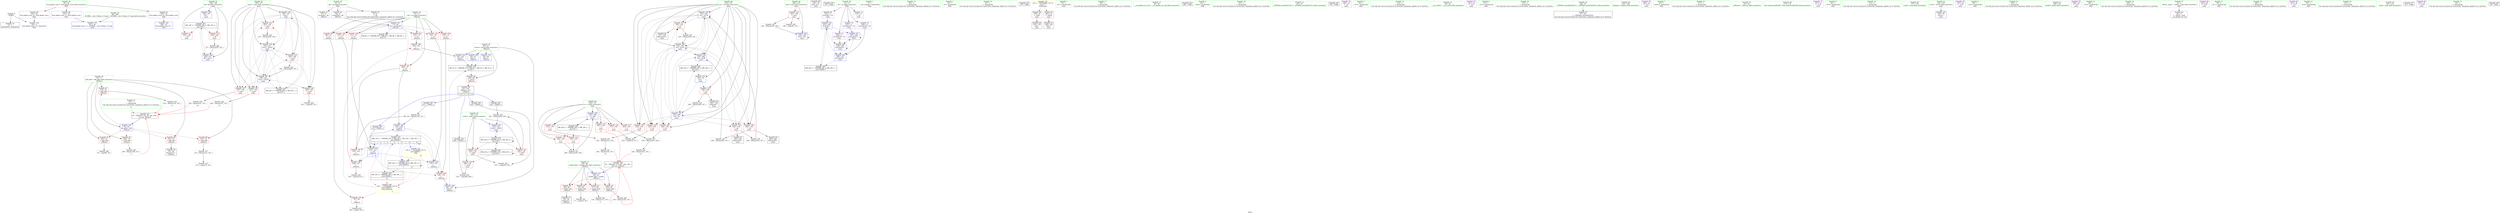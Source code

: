 digraph "SVFG" {
	label="SVFG";

	Node0x55f05954d3a0 [shape=record,color=grey,label="{NodeID: 0\nNullPtr}"];
	Node0x55f05954d3a0 -> Node0x55f059570e50[style=solid];
	Node0x55f05954d3a0 -> Node0x55f059576360[style=solid];
	Node0x55f05958b5d0 [shape=record,color=black,label="{NodeID: 263\nMR_18V_3 = PHI(MR_18V_4, MR_18V_2, )\npts\{149 \}\n}"];
	Node0x55f05958b5d0 -> Node0x55f059570560[style=dashed];
	Node0x55f05958b5d0 -> Node0x55f059570630[style=dashed];
	Node0x55f05958b5d0 -> Node0x55f059577a50[style=dashed];
	Node0x55f05956fa00 [shape=record,color=red,label="{NodeID: 97\n119\<--70\n\<--left.addr\n_Z4funcii\n}"];
	Node0x55f05956fa00 -> Node0x55f05957b7c0[style=solid];
	Node0x55f05956db80 [shape=record,color=green,label="{NodeID: 14\n78\<--1\n\<--dummyObj\nCan only get source location for instruction, argument, global var or function.|{<s0>11}}"];
	Node0x55f05956db80:s0 -> Node0x55f0595a0bc0[style=solid,color=red];
	Node0x55f059570560 [shape=record,color=red,label="{NodeID: 111\n187\<--148\n\<--kk\nmain\n}"];
	Node0x55f05956e740 [shape=record,color=green,label="{NodeID: 28\n8\<--10\ndp\<--dp_field_insensitive\nGlob }"];
	Node0x55f05956e740 -> Node0x55f059570f50[style=solid];
	Node0x55f05956e740 -> Node0x55f059571a40[style=solid];
	Node0x55f05956e740 -> Node0x55f059571b10[style=solid];
	Node0x55f059575a10 [shape=record,color=red,label="{NodeID: 125\n234\<--154\n\<--cnt\nmain\n}"];
	Node0x55f059575a10 -> Node0x55f05957b940[style=solid];
	Node0x55f05956f450 [shape=record,color=green,label="{NodeID: 42\n146\<--147\nkase\<--kase_field_insensitive\nmain\n}"];
	Node0x55f05956f450 -> Node0x55f059570490[style=solid];
	Node0x55f05956f450 -> Node0x55f059576e20[style=solid];
	Node0x55f05957c3c0 [shape=record,color=grey,label="{NodeID: 222\n182 = Binary(181, 183, )\n}"];
	Node0x55f05957c3c0 -> Node0x55f059576e20[style=solid];
	Node0x55f059576600 [shape=record,color=blue,label="{NodeID: 139\n66\<--84\nretval\<--\n_Z4funcii\n}"];
	Node0x55f059576600 -> Node0x55f0595874d0[style=dashed];
	Node0x55f059571150 [shape=record,color=black,label="{NodeID: 56\n143\<--78\nmain_ret\<--\nmain\n}"];
	Node0x55f05959ff20 [shape=record,color=black,label="{NodeID: 319\n274 = PHI()\n}"];
	Node0x55f05957d8c0 [shape=record,color=grey,label="{NodeID: 236\n129 = cmp(128, 87, )\n}"];
	Node0x55f059577160 [shape=record,color=blue,label="{NodeID: 153\n203\<--205\narrayidx\<--\nmain\n}"];
	Node0x55f059577160 -> Node0x55f0595774a0[style=dashed];
	Node0x55f059577160 -> Node0x55f059577710[style=dashed];
	Node0x55f059577160 -> Node0x55f059577980[style=dashed];
	Node0x55f059577160 -> Node0x55f05958d7d0[style=dashed];
	Node0x55f059571cb0 [shape=record,color=purple,label="{NodeID: 70\n247\<--11\narrayidx21\<--str\nmain\n}"];
	Node0x55f059571cb0 -> Node0x55f0595774a0[style=solid];
	Node0x55f0595874d0 [shape=record,color=black,label="{NodeID: 250\nMR_2V_4 = PHI(MR_2V_6, MR_2V_3, MR_2V_5, MR_2V_2, )\npts\{67 \}\n}"];
	Node0x55f0595874d0 -> Node0x55f059572be0[style=dashed];
	Node0x55f059572840 [shape=record,color=purple,label="{NodeID: 84\n301\<--34\nllvm.global_ctors_1\<--llvm.global_ctors\nGlob }"];
	Node0x55f059572840 -> Node0x55f059576260[style=solid];
	Node0x55f059562420 [shape=record,color=green,label="{NodeID: 1\n7\<--1\n__dso_handle\<--dummyObj\nGlob }"];
	Node0x55f05958bad0 [shape=record,color=black,label="{NodeID: 264\nMR_20V_2 = PHI(MR_20V_3, MR_20V_1, )\npts\{151 \}\n}"];
	Node0x55f05958bad0 -> Node0x55f059570700[style=dashed];
	Node0x55f05958bad0 -> Node0x55f0595707d0[style=dashed];
	Node0x55f05958bad0 -> Node0x55f059576ef0[style=dashed];
	Node0x55f05956fad0 [shape=record,color=red,label="{NodeID: 98\n96\<--72\n\<--ret\n_Z4funcii\n}"];
	Node0x55f05956fad0 -> Node0x55f059570080[style=solid];
	Node0x55f05956dc50 [shape=record,color=green,label="{NodeID: 15\n84\<--1\n\<--dummyObj\nCan only get source location for instruction, argument, global var or function.}"];
	Node0x55f059570630 [shape=record,color=red,label="{NodeID: 112\n276\<--148\n\<--kk\nmain\n}"];
	Node0x55f059570630 -> Node0x55f05957c9c0[style=solid];
	Node0x55f05956e840 [shape=record,color=green,label="{NodeID: 29\n11\<--13\nstr\<--str_field_insensitive\nGlob }"];
	Node0x55f05956e840 -> Node0x55f059571be0[style=solid];
	Node0x55f05956e840 -> Node0x55f059571cb0[style=solid];
	Node0x55f05956e840 -> Node0x55f059571d80[style=solid];
	Node0x55f05956e840 -> Node0x55f059571e50[style=solid];
	Node0x55f05956e840 -> Node0x55f059571f20[style=solid];
	Node0x55f059575ae0 [shape=record,color=red,label="{NodeID: 126\n243\<--154\n\<--cnt\nmain\n}"];
	Node0x55f059575ae0 -> Node0x55f059571700[style=solid];
	Node0x55f059575ae0 -> Node0x55f05957cfc0[style=solid];
	Node0x55f05956f520 [shape=record,color=green,label="{NodeID: 43\n148\<--149\nkk\<--kk_field_insensitive\nmain\n}"];
	Node0x55f05956f520 -> Node0x55f059570560[style=solid];
	Node0x55f05956f520 -> Node0x55f059570630[style=solid];
	Node0x55f05956f520 -> Node0x55f059576d50[style=solid];
	Node0x55f05956f520 -> Node0x55f059577a50[style=solid];
	Node0x55f05957c540 [shape=record,color=grey,label="{NodeID: 223\n225 = Binary(223, 224, )\n}"];
	Node0x55f05957c540 -> Node0x55f05957c840[style=solid];
	Node0x55f0595766d0 [shape=record,color=blue,label="{NodeID: 140\n66\<--87\nretval\<--\n_Z4funcii\n}"];
	Node0x55f0595766d0 -> Node0x55f0595874d0[style=dashed];
	Node0x55f059571220 [shape=record,color=black,label="{NodeID: 57\n90\<--89\nidxprom\<--\n_Z4funcii\n}"];
	Node0x55f05959fff0 [shape=record,color=black,label="{NodeID: 320\n121 = PHI(63, )\n}"];
	Node0x55f05959fff0 -> Node0x55f05957c240[style=solid];
	Node0x55f05957da40 [shape=record,color=grey,label="{NodeID: 237\n115 = cmp(114, 78, )\n}"];
	Node0x55f059577230 [shape=record,color=blue,label="{NodeID: 154\n156\<--107\ncarry\<--\nmain\n}"];
	Node0x55f059577230 -> Node0x55f059575d50[style=dashed];
	Node0x55f059577230 -> Node0x55f059575e20[style=dashed];
	Node0x55f059577230 -> Node0x55f059575ef0[style=dashed];
	Node0x55f059577230 -> Node0x55f059575fc0[style=dashed];
	Node0x55f059577230 -> Node0x55f059576090[style=dashed];
	Node0x55f059577230 -> Node0x55f059577570[style=dashed];
	Node0x55f059577230 -> Node0x55f0595777e0[style=dashed];
	Node0x55f059577230 -> Node0x55f05958cdd0[style=dashed];
	Node0x55f059571d80 [shape=record,color=purple,label="{NodeID: 71\n258\<--11\narrayidx25\<--str\nmain\n}"];
	Node0x55f059571d80 -> Node0x55f059577710[style=solid];
	Node0x55f0595879d0 [shape=record,color=black,label="{NodeID: 251\nMR_10V_2 = PHI(MR_10V_9, MR_10V_1, MR_10V_1, MR_10V_1, )\npts\{100000 \}\n|{<s0>3|<s1>4|<s2>4|<s3>11|<s4>11|<s5>13|<s6>14}}"];
	Node0x55f0595879d0:s0 -> Node0x55f059576940[style=dashed,color=blue];
	Node0x55f0595879d0:s1 -> Node0x55f059570220[style=dashed,color=blue];
	Node0x55f0595879d0:s2 -> Node0x55f059576a10[style=dashed,color=blue];
	Node0x55f0595879d0:s3 -> Node0x55f05958d2d0[style=dashed,color=blue];
	Node0x55f0595879d0:s4 -> Node0x55f05958ebd0[style=dashed,color=blue];
	Node0x55f0595879d0:s5 -> Node0x55f059592f00[style=dashed,color=blue];
	Node0x55f0595879d0:s6 -> Node0x55f05958ebd0[style=dashed,color=blue];
	Node0x55f059572940 [shape=record,color=purple,label="{NodeID: 85\n302\<--34\nllvm.global_ctors_2\<--llvm.global_ctors\nGlob }"];
	Node0x55f059572940 -> Node0x55f059576360[style=solid];
	Node0x55f05954d2b0 [shape=record,color=green,label="{NodeID: 2\n14\<--1\n.str\<--dummyObj\nGlob }"];
	Node0x55f05958bfd0 [shape=record,color=black,label="{NodeID: 265\nMR_22V_2 = PHI(MR_22V_3, MR_22V_1, )\npts\{153 \}\n}"];
	Node0x55f05958bfd0 -> Node0x55f059575530[style=dashed];
	Node0x55f05958bfd0 -> Node0x55f05958bfd0[style=dashed];
	Node0x55f05958bfd0 -> Node0x55f05958dcd0[style=dashed];
	Node0x55f05956fba0 [shape=record,color=red,label="{NodeID: 99\n101\<--72\n\<--ret\n_Z4funcii\n}"];
	Node0x55f05956fba0 -> Node0x55f059570150[style=solid];
	Node0x55f05956dd20 [shape=record,color=green,label="{NodeID: 16\n87\<--1\n\<--dummyObj\nCan only get source location for instruction, argument, global var or function.}"];
	Node0x55f059570700 [shape=record,color=red,label="{NodeID: 113\n194\<--150\n\<--n\nmain\n}"];
	Node0x55f059570700 -> Node0x55f05957d2c0[style=solid];
	Node0x55f05956e940 [shape=record,color=green,label="{NodeID: 30\n34\<--38\nllvm.global_ctors\<--llvm.global_ctors_field_insensitive\nGlob }"];
	Node0x55f05956e940 -> Node0x55f059572740[style=solid];
	Node0x55f05956e940 -> Node0x55f059572840[style=solid];
	Node0x55f05956e940 -> Node0x55f059572940[style=solid];
	Node0x55f059575bb0 [shape=record,color=red,label="{NodeID: 127\n254\<--154\n\<--cnt\nmain\n}"];
	Node0x55f059575bb0 -> Node0x55f0595717d0[style=solid];
	Node0x55f059575bb0 -> Node0x55f05957cb40[style=solid];
	Node0x55f05956f5f0 [shape=record,color=green,label="{NodeID: 44\n150\<--151\nn\<--n_field_insensitive\nmain\n}"];
	Node0x55f05956f5f0 -> Node0x55f059570700[style=solid];
	Node0x55f05956f5f0 -> Node0x55f0595707d0[style=solid];
	Node0x55f05956f5f0 -> Node0x55f0595708a0[style=solid];
	Node0x55f05956f5f0 -> Node0x55f0595752c0[style=solid];
	Node0x55f05956f5f0 -> Node0x55f059575390[style=solid];
	Node0x55f05956f5f0 -> Node0x55f059575460[style=solid];
	Node0x55f05956f5f0 -> Node0x55f059576ef0[style=solid];
	Node0x55f05957c6c0 [shape=record,color=grey,label="{NodeID: 224\n228 = Binary(227, 107, )\n|{<s0>13}}"];
	Node0x55f05957c6c0:s0 -> Node0x55f0595a0bc0[style=solid,color=red];
	Node0x55f0595767a0 [shape=record,color=blue,label="{NodeID: 141\n72\<--94\nret\<--arrayidx4\n_Z4funcii\n}"];
	Node0x55f0595767a0 -> Node0x55f05956fad0[style=dashed];
	Node0x55f0595767a0 -> Node0x55f05956fba0[style=dashed];
	Node0x55f0595767a0 -> Node0x55f05956fc70[style=dashed];
	Node0x55f0595767a0 -> Node0x55f05956fd40[style=dashed];
	Node0x55f0595767a0 -> Node0x55f05956fe10[style=dashed];
	Node0x55f0595767a0 -> Node0x55f05956fee0[style=dashed];
	Node0x55f0595767a0 -> Node0x55f05956ffb0[style=dashed];
	Node0x55f0595767a0 -> Node0x55f059586fd0[style=dashed];
	Node0x55f0595712f0 [shape=record,color=black,label="{NodeID: 58\n93\<--92\nidxprom3\<--\n_Z4funcii\n}"];
	Node0x55f0595a01c0 [shape=record,color=black,label="{NodeID: 321\n176 = PHI()\n}"];
	Node0x55f05957dbc0 [shape=record,color=grey,label="{NodeID: 238\n185 = cmp(181, 78, )\n}"];
	Node0x55f059577300 [shape=record,color=blue,label="{NodeID: 155\n152\<--241\norder\<--sub18\nmain\n}"];
	Node0x55f059577300 -> Node0x55f05958dcd0[style=dashed];
	Node0x55f059571e50 [shape=record,color=purple,label="{NodeID: 72\n269\<--11\narrayidx30\<--str\nmain\n}"];
	Node0x55f059571e50 -> Node0x55f059577980[style=solid];
	Node0x55f059572a40 [shape=record,color=red,label="{NodeID: 86\n159\<--18\n\<--stdin\nmain\n}"];
	Node0x55f059572a40 -> Node0x55f059571490[style=solid];
	Node0x55f05954d4f0 [shape=record,color=green,label="{NodeID: 3\n16\<--1\n.str.1\<--dummyObj\nGlob }"];
	Node0x55f05958cce0 [shape=record,color=black,label="{NodeID: 266\nMR_24V_2 = PHI(MR_24V_5, MR_24V_1, )\npts\{155 \}\n}"];
	Node0x55f05958cce0 -> Node0x55f059576fc0[style=dashed];
	Node0x55f05956fc70 [shape=record,color=red,label="{NodeID: 100\n111\<--72\n\<--ret\n_Z4funcii\n}"];
	Node0x55f05956fc70 -> Node0x55f059576940[style=solid];
	Node0x55f05956ddf0 [shape=record,color=green,label="{NodeID: 17\n99\<--1\n\<--dummyObj\nCan only get source location for instruction, argument, global var or function.}"];
	Node0x55f0595707d0 [shape=record,color=red,label="{NodeID: 114\n195\<--150\n\<--n\nmain\n}"];
	Node0x55f0595707d0 -> Node0x55f05957d2c0[style=solid];
	Node0x55f05956ea40 [shape=record,color=green,label="{NodeID: 31\n39\<--40\n__cxx_global_var_init\<--__cxx_global_var_init_field_insensitive\n}"];
	Node0x55f059575c80 [shape=record,color=red,label="{NodeID: 128\n265\<--154\n\<--cnt\nmain\n}"];
	Node0x55f059575c80 -> Node0x55f0595718a0[style=solid];
	Node0x55f059575c80 -> Node0x55f05957d740[style=solid];
	Node0x55f05956f6c0 [shape=record,color=green,label="{NodeID: 45\n152\<--153\norder\<--order_field_insensitive\nmain\n}"];
	Node0x55f05956f6c0 -> Node0x55f059575530[style=solid];
	Node0x55f05956f6c0 -> Node0x55f059575600[style=solid];
	Node0x55f05956f6c0 -> Node0x55f0595756d0[style=solid];
	Node0x55f05956f6c0 -> Node0x55f059577300[style=solid];
	Node0x55f05957c840 [shape=record,color=grey,label="{NodeID: 225\n226 = Binary(225, 107, )\n|{<s0>13}}"];
	Node0x55f05957c840:s0 -> Node0x55f0595a0740[style=solid,color=red];
	Node0x55f059576870 [shape=record,color=blue,label="{NodeID: 142\n66\<--102\nretval\<--\n_Z4funcii\n}"];
	Node0x55f059576870 -> Node0x55f0595874d0[style=dashed];
	Node0x55f0595713c0 [shape=record,color=black,label="{NodeID: 59\n63\<--139\n_Z4funcii_ret\<--\n_Z4funcii\n|{<s0>3|<s1>4|<s2>11|<s3>13|<s4>14}}"];
	Node0x55f0595713c0:s0 -> Node0x55f05959f8b0[style=solid,color=blue];
	Node0x55f0595713c0:s1 -> Node0x55f05959fff0[style=solid,color=blue];
	Node0x55f0595713c0:s2 -> Node0x55f05959fc80[style=solid,color=blue];
	Node0x55f0595713c0:s3 -> Node0x55f0595a0430[style=solid,color=blue];
	Node0x55f0595713c0:s4 -> Node0x55f0595a0600[style=solid,color=blue];
	Node0x55f0595a0290 [shape=record,color=black,label="{NodeID: 322\n189 = PHI()\n}"];
	Node0x55f05957dd40 [shape=record,color=grey,label="{NodeID: 239\n210 = cmp(208, 209, )\n}"];
	Node0x55f0595773d0 [shape=record,color=blue,label="{NodeID: 156\n154\<--244\ncnt\<--inc19\nmain\n}"];
	Node0x55f0595773d0 -> Node0x55f059575870[style=dashed];
	Node0x55f0595773d0 -> Node0x55f059575940[style=dashed];
	Node0x55f0595773d0 -> Node0x55f059575a10[style=dashed];
	Node0x55f0595773d0 -> Node0x55f059575ae0[style=dashed];
	Node0x55f0595773d0 -> Node0x55f059575bb0[style=dashed];
	Node0x55f0595773d0 -> Node0x55f059575c80[style=dashed];
	Node0x55f0595773d0 -> Node0x55f0595773d0[style=dashed];
	Node0x55f0595773d0 -> Node0x55f059577640[style=dashed];
	Node0x55f0595773d0 -> Node0x55f0595778b0[style=dashed];
	Node0x55f059571f20 [shape=record,color=purple,label="{NodeID: 73\n273\<--11\n\<--str\nmain\n}"];
	Node0x55f059572b10 [shape=record,color=red,label="{NodeID: 87\n165\<--23\n\<--stdout\nmain\n}"];
	Node0x55f059572b10 -> Node0x55f059571560[style=solid];
	Node0x55f0595634e0 [shape=record,color=green,label="{NodeID: 4\n18\<--1\nstdin\<--dummyObj\nGlob }"];
	Node0x55f05958cdd0 [shape=record,color=black,label="{NodeID: 267\nMR_26V_2 = PHI(MR_26V_4, MR_26V_1, )\npts\{157 \}\n}"];
	Node0x55f05958cdd0 -> Node0x55f059577230[style=dashed];
	Node0x55f05956fd40 [shape=record,color=red,label="{NodeID: 101\n122\<--72\n\<--ret\n_Z4funcii\n}"];
	Node0x55f05956fd40 -> Node0x55f059570220[style=solid];
	Node0x55f05956fd40 -> Node0x55f059576a10[style=solid];
	Node0x55f05956dec0 [shape=record,color=green,label="{NodeID: 18\n107\<--1\n\<--dummyObj\nCan only get source location for instruction, argument, global var or function.}"];
	Node0x55f0595708a0 [shape=record,color=red,label="{NodeID: 115\n207\<--150\n\<--n\nmain\n|{<s0>11}}"];
	Node0x55f0595708a0:s0 -> Node0x55f0595a0740[style=solid,color=red];
	Node0x55f05956eb40 [shape=record,color=green,label="{NodeID: 32\n43\<--44\n_ZNSt8ios_base4InitC1Ev\<--_ZNSt8ios_base4InitC1Ev_field_insensitive\n}"];
	Node0x55f059575d50 [shape=record,color=red,label="{NodeID: 129\n220\<--156\n\<--carry\nmain\n}"];
	Node0x55f059575d50 -> Node0x55f05957e1c0[style=solid];
	Node0x55f05956f790 [shape=record,color=green,label="{NodeID: 46\n154\<--155\ncnt\<--cnt_field_insensitive\nmain\n}"];
	Node0x55f05956f790 -> Node0x55f0595757a0[style=solid];
	Node0x55f05956f790 -> Node0x55f059575870[style=solid];
	Node0x55f05956f790 -> Node0x55f059575940[style=solid];
	Node0x55f05956f790 -> Node0x55f059575a10[style=solid];
	Node0x55f05956f790 -> Node0x55f059575ae0[style=solid];
	Node0x55f05956f790 -> Node0x55f059575bb0[style=solid];
	Node0x55f05956f790 -> Node0x55f059575c80[style=solid];
	Node0x55f05956f790 -> Node0x55f059576fc0[style=solid];
	Node0x55f05956f790 -> Node0x55f059577090[style=solid];
	Node0x55f05956f790 -> Node0x55f0595773d0[style=solid];
	Node0x55f05956f790 -> Node0x55f059577640[style=solid];
	Node0x55f05956f790 -> Node0x55f0595778b0[style=solid];
	Node0x55f05957c9c0 [shape=record,color=grey,label="{NodeID: 226\n277 = Binary(276, 107, )\n}"];
	Node0x55f05957c9c0 -> Node0x55f059577a50[style=solid];
	Node0x55f059576940 [shape=record,color=blue,label="{NodeID: 143\n111\<--110\n\<--call\n_Z4funcii\n|{|<s4>4}}"];
	Node0x55f059576940 -> Node0x55f0595702f0[style=dashed];
	Node0x55f059576940 -> Node0x55f0595703c0[style=dashed];
	Node0x55f059576940 -> Node0x55f059576ae0[style=dashed];
	Node0x55f059576940 -> Node0x55f0595879d0[style=dashed];
	Node0x55f059576940:s4 -> Node0x55f059590c80[style=dashed,color=red];
	Node0x55f059571490 [shape=record,color=black,label="{NodeID: 60\n162\<--159\ncall\<--\nmain\n}"];
	Node0x55f0595a0360 [shape=record,color=black,label="{NodeID: 323\n193 = PHI()\n}"];
	Node0x55f05957dec0 [shape=record,color=grey,label="{NodeID: 240\n81 = cmp(80, 78, )\n}"];
	Node0x55f0595774a0 [shape=record,color=blue,label="{NodeID: 157\n247\<--249\narrayidx21\<--\nmain\n}"];
	Node0x55f0595774a0 -> Node0x55f0595774a0[style=dashed];
	Node0x55f0595774a0 -> Node0x55f059577710[style=dashed];
	Node0x55f0595774a0 -> Node0x55f059577980[style=dashed];
	Node0x55f059571ff0 [shape=record,color=purple,label="{NodeID: 74\n160\<--14\n\<--.str\nmain\n}"];
	Node0x55f059572be0 [shape=record,color=red,label="{NodeID: 88\n139\<--66\n\<--retval\n_Z4funcii\n}"];
	Node0x55f059572be0 -> Node0x55f0595713c0[style=solid];
	Node0x55f059562330 [shape=record,color=green,label="{NodeID: 5\n19\<--1\n.str.2\<--dummyObj\nGlob }"];
	Node0x55f05958d2d0 [shape=record,color=black,label="{NodeID: 268\nMR_10V_2 = PHI(MR_10V_4, MR_10V_1, )\npts\{100000 \}\n|{<s0>11}}"];
	Node0x55f05958d2d0:s0 -> Node0x55f059590c80[style=dashed,color=red];
	Node0x55f05956fe10 [shape=record,color=red,label="{NodeID: 102\n127\<--72\n\<--ret\n_Z4funcii\n}"];
	Node0x55f05956fe10 -> Node0x55f0595702f0[style=solid];
	Node0x55f05956df90 [shape=record,color=green,label="{NodeID: 19\n133\<--1\n\<--dummyObj\nCan only get source location for instruction, argument, global var or function.}"];
	Node0x55f0595752c0 [shape=record,color=red,label="{NodeID: 116\n217\<--150\n\<--n\nmain\n}"];
	Node0x55f0595752c0 -> Node0x55f05957e640[style=solid];
	Node0x55f05956ec40 [shape=record,color=green,label="{NodeID: 33\n49\<--50\n__cxa_atexit\<--__cxa_atexit_field_insensitive\n}"];
	Node0x55f059575e20 [shape=record,color=red,label="{NodeID: 130\n227\<--156\n\<--carry\nmain\n}"];
	Node0x55f059575e20 -> Node0x55f05957c6c0[style=solid];
	Node0x55f05956f860 [shape=record,color=green,label="{NodeID: 47\n156\<--157\ncarry\<--carry_field_insensitive\nmain\n}"];
	Node0x55f05956f860 -> Node0x55f059575d50[style=solid];
	Node0x55f05956f860 -> Node0x55f059575e20[style=solid];
	Node0x55f05956f860 -> Node0x55f059575ef0[style=solid];
	Node0x55f05956f860 -> Node0x55f059575fc0[style=solid];
	Node0x55f05956f860 -> Node0x55f059576090[style=solid];
	Node0x55f05956f860 -> Node0x55f059577230[style=solid];
	Node0x55f05956f860 -> Node0x55f059577570[style=solid];
	Node0x55f05956f860 -> Node0x55f0595777e0[style=solid];
	Node0x55f05957cb40 [shape=record,color=grey,label="{NodeID: 227\n255 = Binary(254, 107, )\n}"];
	Node0x55f05957cb40 -> Node0x55f059577640[style=solid];
	Node0x55f059576a10 [shape=record,color=blue,label="{NodeID: 144\n122\<--124\n\<--add14\n_Z4funcii\n}"];
	Node0x55f059576a10 -> Node0x55f0595702f0[style=dashed];
	Node0x55f059576a10 -> Node0x55f0595703c0[style=dashed];
	Node0x55f059576a10 -> Node0x55f059576ae0[style=dashed];
	Node0x55f059576a10 -> Node0x55f0595879d0[style=dashed];
	Node0x55f059571560 [shape=record,color=black,label="{NodeID: 61\n168\<--165\ncall1\<--\nmain\n}"];
	Node0x55f0595a0430 [shape=record,color=black,label="{NodeID: 324\n229 = PHI(63, )\n}"];
	Node0x55f0595a0430 -> Node0x55f05957e4c0[style=solid];
	Node0x55f05957e040 [shape=record,color=grey,label="{NodeID: 241\n77 = cmp(76, 78, )\n}"];
	Node0x55f059577570 [shape=record,color=blue,label="{NodeID: 158\n156\<--251\ncarry\<--dec22\nmain\n}"];
	Node0x55f059577570 -> Node0x55f059575d50[style=dashed];
	Node0x55f059577570 -> Node0x55f059575e20[style=dashed];
	Node0x55f059577570 -> Node0x55f059575ef0[style=dashed];
	Node0x55f059577570 -> Node0x55f059575fc0[style=dashed];
	Node0x55f059577570 -> Node0x55f059576090[style=dashed];
	Node0x55f059577570 -> Node0x55f059577570[style=dashed];
	Node0x55f059577570 -> Node0x55f0595777e0[style=dashed];
	Node0x55f059577570 -> Node0x55f05958cdd0[style=dashed];
	Node0x55f0595720c0 [shape=record,color=purple,label="{NodeID: 75\n161\<--16\n\<--.str.1\nmain\n}"];
	Node0x55f059572cb0 [shape=record,color=red,label="{NodeID: 89\n76\<--68\n\<--totake.addr\n_Z4funcii\n}"];
	Node0x55f059572cb0 -> Node0x55f05957e040[style=solid];
	Node0x55f059550e10 [shape=record,color=green,label="{NodeID: 6\n21\<--1\n.str.3\<--dummyObj\nGlob }"];
	Node0x55f05958d7d0 [shape=record,color=black,label="{NodeID: 269\nMR_29V_2 = PHI(MR_29V_4, MR_29V_1, )\npts\{130000 \}\n}"];
	Node0x55f05958d7d0 -> Node0x55f059577160[style=dashed];
	Node0x55f05956fee0 [shape=record,color=red,label="{NodeID: 103\n131\<--72\n\<--ret\n_Z4funcii\n}"];
	Node0x55f05956fee0 -> Node0x55f059576ae0[style=solid];
	Node0x55f05956e060 [shape=record,color=green,label="{NodeID: 20\n170\<--1\n\<--dummyObj\nCan only get source location for instruction, argument, global var or function.}"];
	Node0x55f059575390 [shape=record,color=red,label="{NodeID: 117\n223\<--150\n\<--n\nmain\n}"];
	Node0x55f059575390 -> Node0x55f05957c540[style=solid];
	Node0x55f05956ed40 [shape=record,color=green,label="{NodeID: 34\n48\<--54\n_ZNSt8ios_base4InitD1Ev\<--_ZNSt8ios_base4InitD1Ev_field_insensitive\n}"];
	Node0x55f05956ed40 -> Node0x55f059571050[style=solid];
	Node0x55f05957b7c0 [shape=record,color=grey,label="{NodeID: 214\n120 = Binary(119, 107, )\n|{<s0>4}}"];
	Node0x55f05957b7c0:s0 -> Node0x55f0595a0bc0[style=solid,color=red];
	Node0x55f059575ef0 [shape=record,color=red,label="{NodeID: 131\n237\<--156\n\<--carry\nmain\n}"];
	Node0x55f059575ef0 -> Node0x55f05957bf40[style=solid];
	Node0x55f059570950 [shape=record,color=green,label="{NodeID: 48\n163\<--164\nfreopen\<--freopen_field_insensitive\n}"];
	Node0x55f05957ccc0 [shape=record,color=grey,label="{NodeID: 228\n106 = Binary(105, 107, )\n|{<s0>3}}"];
	Node0x55f05957ccc0:s0 -> Node0x55f0595a0740[style=solid,color=red];
	Node0x55f059576ae0 [shape=record,color=blue,label="{NodeID: 145\n131\<--133\n\<--\n_Z4funcii\n}"];
	Node0x55f059576ae0 -> Node0x55f0595703c0[style=dashed];
	Node0x55f059576ae0 -> Node0x55f0595879d0[style=dashed];
	Node0x55f059571630 [shape=record,color=black,label="{NodeID: 62\n202\<--199\nidxprom\<--\nmain\n}"];
	Node0x55f0595a0600 [shape=record,color=black,label="{NodeID: 325\n239 = PHI(63, )\n}"];
	Node0x55f0595a0600 -> Node0x55f05957bdc0[style=solid];
	Node0x55f05957e1c0 [shape=record,color=grey,label="{NodeID: 242\n221 = cmp(220, 78, )\n}"];
	Node0x55f059577640 [shape=record,color=blue,label="{NodeID: 159\n154\<--255\ncnt\<--inc23\nmain\n}"];
	Node0x55f059577640 -> Node0x55f059575870[style=dashed];
	Node0x55f059577640 -> Node0x55f059575940[style=dashed];
	Node0x55f059577640 -> Node0x55f059575a10[style=dashed];
	Node0x55f059577640 -> Node0x55f059575ae0[style=dashed];
	Node0x55f059577640 -> Node0x55f059575bb0[style=dashed];
	Node0x55f059577640 -> Node0x55f059575c80[style=dashed];
	Node0x55f059577640 -> Node0x55f0595773d0[style=dashed];
	Node0x55f059577640 -> Node0x55f059577640[style=dashed];
	Node0x55f059577640 -> Node0x55f0595778b0[style=dashed];
	Node0x55f059572190 [shape=record,color=purple,label="{NodeID: 76\n166\<--19\n\<--.str.2\nmain\n}"];
	Node0x55f059572d80 [shape=record,color=red,label="{NodeID: 90\n89\<--68\n\<--totake.addr\n_Z4funcii\n}"];
	Node0x55f059572d80 -> Node0x55f059571220[style=solid];
	Node0x55f05954d890 [shape=record,color=green,label="{NodeID: 7\n23\<--1\nstdout\<--dummyObj\nGlob }"];
	Node0x55f05958dcd0 [shape=record,color=black,label="{NodeID: 270\nMR_22V_4 = PHI(MR_22V_6, MR_22V_2, )\npts\{153 \}\n}"];
	Node0x55f05958dcd0 -> Node0x55f059575600[style=dashed];
	Node0x55f05958dcd0 -> Node0x55f0595756d0[style=dashed];
	Node0x55f05958dcd0 -> Node0x55f059577300[style=dashed];
	Node0x55f05958dcd0 -> Node0x55f05958bfd0[style=dashed];
	Node0x55f05958dcd0 -> Node0x55f05958dcd0[style=dashed];
	Node0x55f05956ffb0 [shape=record,color=red,label="{NodeID: 104\n135\<--72\n\<--ret\n_Z4funcii\n}"];
	Node0x55f05956ffb0 -> Node0x55f0595703c0[style=solid];
	Node0x55f05956e130 [shape=record,color=green,label="{NodeID: 21\n171\<--1\n\<--dummyObj\nCan only get source location for instruction, argument, global var or function.}"];
	Node0x55f059575460 [shape=record,color=red,label="{NodeID: 118\n233\<--150\n\<--n\nmain\n}"];
	Node0x55f059575460 -> Node0x55f05957b940[style=solid];
	Node0x55f05956ee40 [shape=record,color=green,label="{NodeID: 35\n61\<--62\n_Z4funcii\<--_Z4funcii_field_insensitive\n}"];
	Node0x55f05957b940 [shape=record,color=grey,label="{NodeID: 215\n235 = Binary(233, 234, )\n}"];
	Node0x55f05957b940 -> Node0x55f05957d140[style=solid];
	Node0x55f059575fc0 [shape=record,color=red,label="{NodeID: 132\n250\<--156\n\<--carry\nmain\n}"];
	Node0x55f059575fc0 -> Node0x55f05957d5c0[style=solid];
	Node0x55f059570a50 [shape=record,color=green,label="{NodeID: 49\n173\<--174\nllvm.memset.p0i8.i64\<--llvm.memset.p0i8.i64_field_insensitive\n}"];
	Node0x55f05957ce40 [shape=record,color=grey,label="{NodeID: 229\n109 = Binary(108, 107, )\n|{<s0>3}}"];
	Node0x55f05957ce40:s0 -> Node0x55f0595a0bc0[style=solid,color=red];
	Node0x55f059576bb0 [shape=record,color=blue,label="{NodeID: 146\n66\<--136\nretval\<--\n_Z4funcii\n}"];
	Node0x55f059576bb0 -> Node0x55f0595874d0[style=dashed];
	Node0x55f059571700 [shape=record,color=black,label="{NodeID: 63\n246\<--243\nidxprom20\<--\nmain\n}"];
	Node0x55f0595a0740 [shape=record,color=black,label="{NodeID: 326\n64 = PHI(106, 118, 207, 226, 236, )\n0th arg _Z4funcii }"];
	Node0x55f0595a0740 -> Node0x55f059576460[style=solid];
	Node0x55f05957e340 [shape=record,color=grey,label="{NodeID: 243\n98 = cmp(97, 99, )\n}"];
	Node0x55f059577710 [shape=record,color=blue,label="{NodeID: 160\n258\<--205\narrayidx25\<--\nmain\n}"];
	Node0x55f059577710 -> Node0x55f0595774a0[style=dashed];
	Node0x55f059577710 -> Node0x55f059577710[style=dashed];
	Node0x55f059577710 -> Node0x55f059577980[style=dashed];
	Node0x55f059572260 [shape=record,color=purple,label="{NodeID: 77\n167\<--21\n\<--.str.3\nmain\n}"];
	Node0x55f059572e50 [shape=record,color=red,label="{NodeID: 91\n105\<--68\n\<--totake.addr\n_Z4funcii\n}"];
	Node0x55f059572e50 -> Node0x55f05957ccc0[style=solid];
	Node0x55f05954d920 [shape=record,color=green,label="{NodeID: 8\n24\<--1\n.str.4\<--dummyObj\nGlob }"];
	Node0x55f059570080 [shape=record,color=red,label="{NodeID: 105\n97\<--96\n\<--\n_Z4funcii\n}"];
	Node0x55f059570080 -> Node0x55f05957e340[style=solid];
	Node0x55f05956e200 [shape=record,color=green,label="{NodeID: 22\n172\<--1\n\<--dummyObj\nCan only get source location for instruction, argument, global var or function.}"];
	Node0x55f059575530 [shape=record,color=red,label="{NodeID: 119\n209\<--152\n\<--order\nmain\n}"];
	Node0x55f059575530 -> Node0x55f05957dd40[style=solid];
	Node0x55f05956ef40 [shape=record,color=green,label="{NodeID: 36\n66\<--67\nretval\<--retval_field_insensitive\n_Z4funcii\n}"];
	Node0x55f05956ef40 -> Node0x55f059572be0[style=solid];
	Node0x55f05956ef40 -> Node0x55f059576600[style=solid];
	Node0x55f05956ef40 -> Node0x55f0595766d0[style=solid];
	Node0x55f05956ef40 -> Node0x55f059576870[style=solid];
	Node0x55f05956ef40 -> Node0x55f059576bb0[style=solid];
	Node0x55f05957bac0 [shape=record,color=grey,label="{NodeID: 216\n200 = Binary(199, 107, )\n}"];
	Node0x55f05957bac0 -> Node0x55f059577090[style=solid];
	Node0x55f059576090 [shape=record,color=red,label="{NodeID: 133\n260\<--156\n\<--carry\nmain\n}"];
	Node0x55f059576090 -> Node0x55f05957d440[style=solid];
	Node0x55f059570b50 [shape=record,color=green,label="{NodeID: 50\n177\<--178\nscanf\<--scanf_field_insensitive\n}"];
	Node0x55f059592f00 [shape=record,color=yellow,style=double,label="{NodeID: 313\n10V_6 = CSCHI(MR_10V_5)\npts\{100000 \}\nCS[]|{|<s1>14}}"];
	Node0x55f059592f00 -> Node0x55f05958ebd0[style=dashed];
	Node0x55f059592f00:s1 -> Node0x55f059590c80[style=dashed,color=red];
	Node0x55f05957cfc0 [shape=record,color=grey,label="{NodeID: 230\n244 = Binary(243, 107, )\n}"];
	Node0x55f05957cfc0 -> Node0x55f0595773d0[style=solid];
	Node0x55f059576c80 [shape=record,color=blue,label="{NodeID: 147\n144\<--78\nretval\<--\nmain\n}"];
	Node0x55f0595717d0 [shape=record,color=black,label="{NodeID: 64\n257\<--254\nidxprom24\<--\nmain\n}"];
	Node0x55f0595a0bc0 [shape=record,color=black,label="{NodeID: 327\n65 = PHI(109, 120, 78, 228, 238, )\n1st arg _Z4funcii }"];
	Node0x55f0595a0bc0 -> Node0x55f059576530[style=solid];
	Node0x55f05957e4c0 [shape=record,color=grey,label="{NodeID: 244\n231 = cmp(229, 230, )\n}"];
	Node0x55f0595777e0 [shape=record,color=blue,label="{NodeID: 161\n156\<--261\ncarry\<--inc26\nmain\n}"];
	Node0x55f0595777e0 -> Node0x55f059575d50[style=dashed];
	Node0x55f0595777e0 -> Node0x55f059575e20[style=dashed];
	Node0x55f0595777e0 -> Node0x55f059575ef0[style=dashed];
	Node0x55f0595777e0 -> Node0x55f059575fc0[style=dashed];
	Node0x55f0595777e0 -> Node0x55f059576090[style=dashed];
	Node0x55f0595777e0 -> Node0x55f059577570[style=dashed];
	Node0x55f0595777e0 -> Node0x55f0595777e0[style=dashed];
	Node0x55f0595777e0 -> Node0x55f05958cdd0[style=dashed];
	Node0x55f059572330 [shape=record,color=purple,label="{NodeID: 78\n175\<--24\n\<--.str.4\nmain\n}"];
	Node0x55f059572f20 [shape=record,color=red,label="{NodeID: 92\n117\<--68\n\<--totake.addr\n_Z4funcii\n}"];
	Node0x55f059572f20 -> Node0x55f05957c0c0[style=solid];
	Node0x55f05954d9b0 [shape=record,color=green,label="{NodeID: 9\n26\<--1\n.str.5\<--dummyObj\nGlob }"];
	Node0x55f059570150 [shape=record,color=red,label="{NodeID: 106\n102\<--101\n\<--\n_Z4funcii\n}"];
	Node0x55f059570150 -> Node0x55f059576870[style=solid];
	Node0x55f05956e2d0 [shape=record,color=green,label="{NodeID: 23\n183\<--1\n\<--dummyObj\nCan only get source location for instruction, argument, global var or function.}"];
	Node0x55f059575600 [shape=record,color=red,label="{NodeID: 120\n230\<--152\n\<--order\nmain\n}"];
	Node0x55f059575600 -> Node0x55f05957e4c0[style=solid];
	Node0x55f05956f010 [shape=record,color=green,label="{NodeID: 37\n68\<--69\ntotake.addr\<--totake.addr_field_insensitive\n_Z4funcii\n}"];
	Node0x55f05956f010 -> Node0x55f059572cb0[style=solid];
	Node0x55f05956f010 -> Node0x55f059572d80[style=solid];
	Node0x55f05956f010 -> Node0x55f059572e50[style=solid];
	Node0x55f05956f010 -> Node0x55f059572f20[style=solid];
	Node0x55f05956f010 -> Node0x55f059576460[style=solid];
	Node0x55f05957bc40 [shape=record,color=grey,label="{NodeID: 217\n114 = Binary(113, 107, )\n}"];
	Node0x55f05957bc40 -> Node0x55f05957da40[style=solid];
	Node0x55f059576160 [shape=record,color=blue,label="{NodeID: 134\n300\<--35\nllvm.global_ctors_0\<--\nGlob }"];
	Node0x55f059570c50 [shape=record,color=green,label="{NodeID: 51\n190\<--191\nprintf\<--printf_field_insensitive\n}"];
	Node0x55f05957d140 [shape=record,color=grey,label="{NodeID: 231\n236 = Binary(235, 107, )\n|{<s0>14}}"];
	Node0x55f05957d140:s0 -> Node0x55f0595a0740[style=solid,color=red];
	Node0x55f059576d50 [shape=record,color=blue,label="{NodeID: 148\n148\<--107\nkk\<--\nmain\n}"];
	Node0x55f059576d50 -> Node0x55f05958b5d0[style=dashed];
	Node0x55f0595718a0 [shape=record,color=black,label="{NodeID: 65\n268\<--265\nidxprom29\<--\nmain\n}"];
	Node0x55f05957e640 [shape=record,color=grey,label="{NodeID: 245\n218 = cmp(216, 217, )\n}"];
	Node0x55f0595778b0 [shape=record,color=blue,label="{NodeID: 162\n154\<--266\ncnt\<--inc28\nmain\n}"];
	Node0x55f0595778b0 -> Node0x55f05958cce0[style=dashed];
	Node0x55f059572400 [shape=record,color=purple,label="{NodeID: 79\n188\<--26\n\<--.str.5\nmain\n}"];
	Node0x55f059572ff0 [shape=record,color=red,label="{NodeID: 93\n80\<--70\n\<--left.addr\n_Z4funcii\n}"];
	Node0x55f059572ff0 -> Node0x55f05957dec0[style=solid];
	Node0x55f05956d100 [shape=record,color=green,label="{NodeID: 10\n28\<--1\n.str.6\<--dummyObj\nGlob }"];
	Node0x55f05958ebd0 [shape=record,color=black,label="{NodeID: 273\nMR_10V_5 = PHI(MR_10V_8, MR_10V_3, )\npts\{100000 \}\n|{|<s2>13}}"];
	Node0x55f05958ebd0 -> Node0x55f05958d2d0[style=dashed];
	Node0x55f05958ebd0 -> Node0x55f05958ebd0[style=dashed];
	Node0x55f05958ebd0:s2 -> Node0x55f059590c80[style=dashed,color=red];
	Node0x55f059570220 [shape=record,color=red,label="{NodeID: 107\n123\<--122\n\<--\n_Z4funcii\n}"];
	Node0x55f059570220 -> Node0x55f05957c240[style=solid];
	Node0x55f05956e3a0 [shape=record,color=green,label="{NodeID: 24\n205\<--1\n\<--dummyObj\nCan only get source location for instruction, argument, global var or function.}"];
	Node0x55f0595756d0 [shape=record,color=red,label="{NodeID: 121\n240\<--152\n\<--order\nmain\n}"];
	Node0x55f0595756d0 -> Node0x55f05957bdc0[style=solid];
	Node0x55f05956f0e0 [shape=record,color=green,label="{NodeID: 38\n70\<--71\nleft.addr\<--left.addr_field_insensitive\n_Z4funcii\n}"];
	Node0x55f05956f0e0 -> Node0x55f059572ff0[style=solid];
	Node0x55f05956f0e0 -> Node0x55f0595730c0[style=solid];
	Node0x55f05956f0e0 -> Node0x55f059573190[style=solid];
	Node0x55f05956f0e0 -> Node0x55f05956f930[style=solid];
	Node0x55f05956f0e0 -> Node0x55f05956fa00[style=solid];
	Node0x55f05956f0e0 -> Node0x55f059576530[style=solid];
	Node0x55f05957bdc0 [shape=record,color=grey,label="{NodeID: 218\n241 = Binary(240, 239, )\n}"];
	Node0x55f05957bdc0 -> Node0x55f059577300[style=solid];
	Node0x55f059576260 [shape=record,color=blue,label="{NodeID: 135\n301\<--36\nllvm.global_ctors_1\<--_GLOBAL__sub_I_Shaon_3_0.cpp\nGlob }"];
	Node0x55f059570d50 [shape=record,color=green,label="{NodeID: 52\n36\<--296\n_GLOBAL__sub_I_Shaon_3_0.cpp\<--_GLOBAL__sub_I_Shaon_3_0.cpp_field_insensitive\n}"];
	Node0x55f059570d50 -> Node0x55f059576260[style=solid];
	Node0x55f05959f8b0 [shape=record,color=black,label="{NodeID: 315\n110 = PHI(63, )\n}"];
	Node0x55f05959f8b0 -> Node0x55f059576940[style=solid];
	Node0x55f05957d2c0 [shape=record,color=grey,label="{NodeID: 232\n196 = Binary(195, 194, )\n}"];
	Node0x55f05957d2c0 -> Node0x55f059576ef0[style=solid];
	Node0x55f059576e20 [shape=record,color=blue,label="{NodeID: 149\n146\<--182\nkase\<--dec\nmain\n}"];
	Node0x55f059576e20 -> Node0x55f059570490[style=dashed];
	Node0x55f059576e20 -> Node0x55f059576e20[style=dashed];
	Node0x55f059571970 [shape=record,color=purple,label="{NodeID: 66\n45\<--4\n\<--_ZStL8__ioinit\n__cxx_global_var_init\n}"];
	Node0x55f059577980 [shape=record,color=blue,label="{NodeID: 163\n269\<--271\narrayidx30\<--\nmain\n}"];
	Node0x55f059577980 -> Node0x55f05958d7d0[style=dashed];
	Node0x55f0595724d0 [shape=record,color=purple,label="{NodeID: 80\n192\<--28\n\<--.str.6\nmain\n}"];
	Node0x55f0595730c0 [shape=record,color=red,label="{NodeID: 94\n92\<--70\n\<--left.addr\n_Z4funcii\n}"];
	Node0x55f0595730c0 -> Node0x55f0595712f0[style=solid];
	Node0x55f05956d1d0 [shape=record,color=green,label="{NodeID: 11\n30\<--1\n.str.7\<--dummyObj\nGlob }"];
	Node0x55f0595702f0 [shape=record,color=red,label="{NodeID: 108\n128\<--127\n\<--\n_Z4funcii\n}"];
	Node0x55f0595702f0 -> Node0x55f05957d8c0[style=solid];
	Node0x55f05956e470 [shape=record,color=green,label="{NodeID: 25\n249\<--1\n\<--dummyObj\nCan only get source location for instruction, argument, global var or function.}"];
	Node0x55f0595757a0 [shape=record,color=red,label="{NodeID: 122\n199\<--154\n\<--cnt\nmain\n}"];
	Node0x55f0595757a0 -> Node0x55f059571630[style=solid];
	Node0x55f0595757a0 -> Node0x55f05957bac0[style=solid];
	Node0x55f05956f1b0 [shape=record,color=green,label="{NodeID: 39\n72\<--73\nret\<--ret_field_insensitive\n_Z4funcii\n}"];
	Node0x55f05956f1b0 -> Node0x55f05956fad0[style=solid];
	Node0x55f05956f1b0 -> Node0x55f05956fba0[style=solid];
	Node0x55f05956f1b0 -> Node0x55f05956fc70[style=solid];
	Node0x55f05956f1b0 -> Node0x55f05956fd40[style=solid];
	Node0x55f05956f1b0 -> Node0x55f05956fe10[style=solid];
	Node0x55f05956f1b0 -> Node0x55f05956fee0[style=solid];
	Node0x55f05956f1b0 -> Node0x55f05956ffb0[style=solid];
	Node0x55f05956f1b0 -> Node0x55f0595767a0[style=solid];
	Node0x55f05957bf40 [shape=record,color=grey,label="{NodeID: 219\n238 = Binary(237, 107, )\n|{<s0>14}}"];
	Node0x55f05957bf40:s0 -> Node0x55f0595a0bc0[style=solid,color=red];
	Node0x55f059576360 [shape=record,color=blue, style = dotted,label="{NodeID: 136\n302\<--3\nllvm.global_ctors_2\<--dummyVal\nGlob }"];
	Node0x55f059570e50 [shape=record,color=black,label="{NodeID: 53\n2\<--3\ndummyVal\<--dummyVal\n}"];
	Node0x55f05959fc80 [shape=record,color=black,label="{NodeID: 316\n208 = PHI(63, )\n}"];
	Node0x55f05959fc80 -> Node0x55f05957dd40[style=solid];
	Node0x55f05957d440 [shape=record,color=grey,label="{NodeID: 233\n261 = Binary(260, 107, )\n}"];
	Node0x55f05957d440 -> Node0x55f0595777e0[style=solid];
	Node0x55f059576ef0 [shape=record,color=blue,label="{NodeID: 150\n150\<--196\nn\<--add\nmain\n}"];
	Node0x55f059576ef0 -> Node0x55f0595708a0[style=dashed];
	Node0x55f059576ef0 -> Node0x55f0595752c0[style=dashed];
	Node0x55f059576ef0 -> Node0x55f059575390[style=dashed];
	Node0x55f059576ef0 -> Node0x55f059575460[style=dashed];
	Node0x55f059576ef0 -> Node0x55f05958bad0[style=dashed];
	Node0x55f059571a40 [shape=record,color=purple,label="{NodeID: 67\n91\<--8\narrayidx\<--dp\n_Z4funcii\n}"];
	Node0x55f059577a50 [shape=record,color=blue,label="{NodeID: 164\n148\<--277\nkk\<--inc32\nmain\n}"];
	Node0x55f059577a50 -> Node0x55f05958b5d0[style=dashed];
	Node0x55f0595725a0 [shape=record,color=purple,label="{NodeID: 81\n212\<--30\n\<--.str.7\nmain\n}"];
	Node0x55f059573190 [shape=record,color=red,label="{NodeID: 95\n108\<--70\n\<--left.addr\n_Z4funcii\n}"];
	Node0x55f059573190 -> Node0x55f05957ce40[style=solid];
	Node0x55f05956d2a0 [shape=record,color=green,label="{NodeID: 12\n32\<--1\n.str.8\<--dummyObj\nGlob }"];
	Node0x55f05958f5d0 [shape=record,color=yellow,style=double,label="{NodeID: 275\n12V_1 = ENCHI(MR_12V_0)\npts\{1 \}\nFun[main]}"];
	Node0x55f05958f5d0 -> Node0x55f059572a40[style=dashed];
	Node0x55f05958f5d0 -> Node0x55f059572b10[style=dashed];
	Node0x55f0595703c0 [shape=record,color=red,label="{NodeID: 109\n136\<--135\n\<--\n_Z4funcii\n}"];
	Node0x55f0595703c0 -> Node0x55f059576bb0[style=solid];
	Node0x55f05956e540 [shape=record,color=green,label="{NodeID: 26\n271\<--1\n\<--dummyObj\nCan only get source location for instruction, argument, global var or function.}"];
	Node0x55f059590c80 [shape=record,color=yellow,style=double,label="{NodeID: 289\n10V_1 = ENCHI(MR_10V_0)\npts\{100000 \}\nFun[_Z4funcii]|{|<s3>3}}"];
	Node0x55f059590c80 -> Node0x55f059570080[style=dashed];
	Node0x55f059590c80 -> Node0x55f059570150[style=dashed];
	Node0x55f059590c80 -> Node0x55f0595879d0[style=dashed];
	Node0x55f059590c80:s3 -> Node0x55f059590c80[style=dashed,color=red];
	Node0x55f059575870 [shape=record,color=red,label="{NodeID: 123\n216\<--154\n\<--cnt\nmain\n}"];
	Node0x55f059575870 -> Node0x55f05957e640[style=solid];
	Node0x55f05956f280 [shape=record,color=green,label="{NodeID: 40\n141\<--142\nmain\<--main_field_insensitive\n}"];
	Node0x55f05957c0c0 [shape=record,color=grey,label="{NodeID: 220\n118 = Binary(117, 107, )\n|{<s0>4}}"];
	Node0x55f05957c0c0:s0 -> Node0x55f0595a0740[style=solid,color=red];
	Node0x55f059576460 [shape=record,color=blue,label="{NodeID: 137\n68\<--64\ntotake.addr\<--totake\n_Z4funcii\n}"];
	Node0x55f059576460 -> Node0x55f059572cb0[style=dashed];
	Node0x55f059576460 -> Node0x55f059572d80[style=dashed];
	Node0x55f059576460 -> Node0x55f059572e50[style=dashed];
	Node0x55f059576460 -> Node0x55f059572f20[style=dashed];
	Node0x55f059570f50 [shape=record,color=black,label="{NodeID: 54\n9\<--8\n\<--dp\nCan only get source location for instruction, argument, global var or function.}"];
	Node0x55f05959fd80 [shape=record,color=black,label="{NodeID: 317\n213 = PHI()\n}"];
	Node0x55f05957d5c0 [shape=record,color=grey,label="{NodeID: 234\n251 = Binary(250, 183, )\n}"];
	Node0x55f05957d5c0 -> Node0x55f059577570[style=solid];
	Node0x55f059576fc0 [shape=record,color=blue,label="{NodeID: 151\n154\<--78\ncnt\<--\nmain\n}"];
	Node0x55f059576fc0 -> Node0x55f0595757a0[style=dashed];
	Node0x55f059576fc0 -> Node0x55f059577090[style=dashed];
	Node0x55f059571b10 [shape=record,color=purple,label="{NodeID: 68\n94\<--8\narrayidx4\<--dp\n_Z4funcii\n}"];
	Node0x55f059571b10 -> Node0x55f0595767a0[style=solid];
	Node0x55f059572670 [shape=record,color=purple,label="{NodeID: 82\n272\<--32\n\<--.str.8\nmain\n}"];
	Node0x55f05956f930 [shape=record,color=red,label="{NodeID: 96\n113\<--70\n\<--left.addr\n_Z4funcii\n}"];
	Node0x55f05956f930 -> Node0x55f05957bc40[style=solid];
	Node0x55f05956daf0 [shape=record,color=green,label="{NodeID: 13\n35\<--1\n\<--dummyObj\nCan only get source location for instruction, argument, global var or function.}"];
	Node0x55f059570490 [shape=record,color=red,label="{NodeID: 110\n181\<--146\n\<--kase\nmain\n}"];
	Node0x55f059570490 -> Node0x55f05957c3c0[style=solid];
	Node0x55f059570490 -> Node0x55f05957dbc0[style=solid];
	Node0x55f05956e640 [shape=record,color=green,label="{NodeID: 27\n4\<--6\n_ZStL8__ioinit\<--_ZStL8__ioinit_field_insensitive\nGlob }"];
	Node0x55f05956e640 -> Node0x55f059571970[style=solid];
	Node0x55f059575940 [shape=record,color=red,label="{NodeID: 124\n224\<--154\n\<--cnt\nmain\n}"];
	Node0x55f059575940 -> Node0x55f05957c540[style=solid];
	Node0x55f05956f380 [shape=record,color=green,label="{NodeID: 41\n144\<--145\nretval\<--retval_field_insensitive\nmain\n}"];
	Node0x55f05956f380 -> Node0x55f059576c80[style=solid];
	Node0x55f05957c240 [shape=record,color=grey,label="{NodeID: 221\n124 = Binary(123, 121, )\n}"];
	Node0x55f05957c240 -> Node0x55f059576a10[style=solid];
	Node0x55f059576530 [shape=record,color=blue,label="{NodeID: 138\n70\<--65\nleft.addr\<--left\n_Z4funcii\n}"];
	Node0x55f059576530 -> Node0x55f059572ff0[style=dashed];
	Node0x55f059576530 -> Node0x55f0595730c0[style=dashed];
	Node0x55f059576530 -> Node0x55f059573190[style=dashed];
	Node0x55f059576530 -> Node0x55f05956f930[style=dashed];
	Node0x55f059576530 -> Node0x55f05956fa00[style=dashed];
	Node0x55f059571050 [shape=record,color=black,label="{NodeID: 55\n47\<--48\n\<--_ZNSt8ios_base4InitD1Ev\nCan only get source location for instruction, argument, global var or function.}"];
	Node0x55f05959fe50 [shape=record,color=black,label="{NodeID: 318\n46 = PHI()\n}"];
	Node0x55f05957d740 [shape=record,color=grey,label="{NodeID: 235\n266 = Binary(265, 107, )\n}"];
	Node0x55f05957d740 -> Node0x55f0595778b0[style=solid];
	Node0x55f059577090 [shape=record,color=blue,label="{NodeID: 152\n154\<--200\ncnt\<--inc\nmain\n}"];
	Node0x55f059577090 -> Node0x55f059575870[style=dashed];
	Node0x55f059577090 -> Node0x55f059575940[style=dashed];
	Node0x55f059577090 -> Node0x55f059575a10[style=dashed];
	Node0x55f059577090 -> Node0x55f059575ae0[style=dashed];
	Node0x55f059577090 -> Node0x55f059575bb0[style=dashed];
	Node0x55f059577090 -> Node0x55f059575c80[style=dashed];
	Node0x55f059577090 -> Node0x55f0595773d0[style=dashed];
	Node0x55f059577090 -> Node0x55f059577640[style=dashed];
	Node0x55f059577090 -> Node0x55f0595778b0[style=dashed];
	Node0x55f059577090 -> Node0x55f05958cce0[style=dashed];
	Node0x55f059571be0 [shape=record,color=purple,label="{NodeID: 69\n203\<--11\narrayidx\<--str\nmain\n}"];
	Node0x55f059571be0 -> Node0x55f059577160[style=solid];
	Node0x55f059586fd0 [shape=record,color=black,label="{NodeID: 249\nMR_8V_2 = PHI(MR_8V_3, MR_8V_1, MR_8V_3, MR_8V_1, )\npts\{73 \}\n}"];
	Node0x55f059572740 [shape=record,color=purple,label="{NodeID: 83\n300\<--34\nllvm.global_ctors_0\<--llvm.global_ctors\nGlob }"];
	Node0x55f059572740 -> Node0x55f059576160[style=solid];
}
